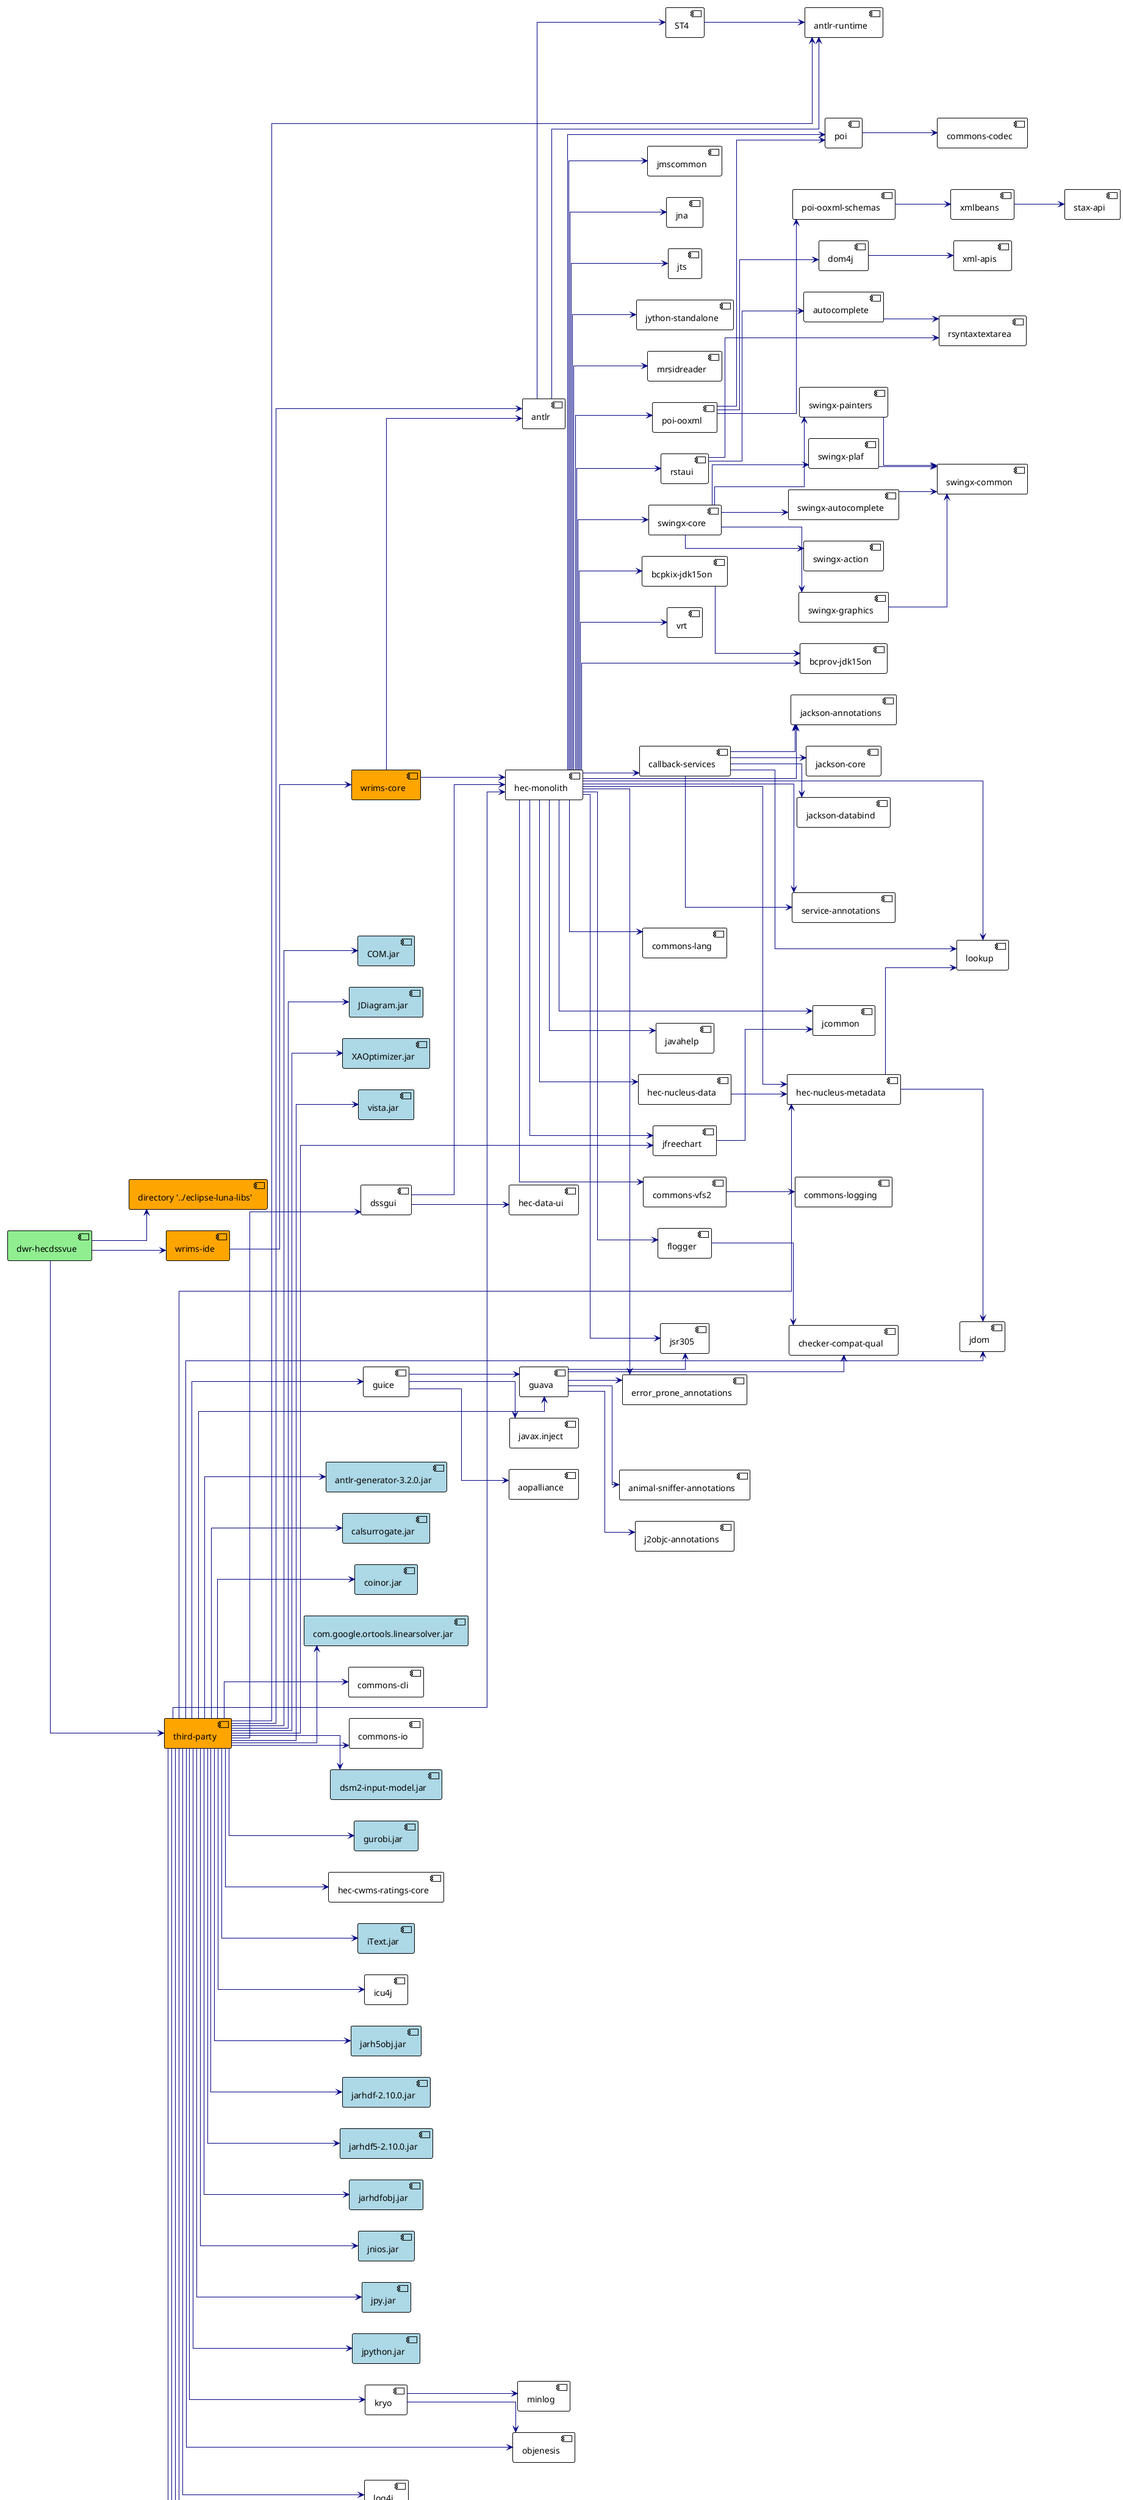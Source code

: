 @startuml

!theme plain
left to right direction
skinparam linetype ortho

component dwr_hecdssvue as "dwr-hecdssvue" #lightgreen
component COM as "COM.jar" #lightblue
component JDiagram as "JDiagram.jar" #lightblue
component ST4
component XAOptimizer as "XAOptimizer.jar" #lightblue
component animal_sniffer_annotations as "animal-sniffer-annotations"
component antlr
component antlr_generator as "antlr-generator-3.2.0.jar" #lightblue
component antlr_runtime as "antlr-runtime"
component aopalliance
component autocomplete
component bcpkix_jdk15on as "bcpkix-jdk15on"
component bcprov_jdk15on as "bcprov-jdk15on"
component callback_services as "callback-services"
component calsurrogate as "calsurrogate.jar" #lightblue
component checker_compat_qual as "checker-compat-qual"
component coinor as "coinor.jar" #lightblue
component linearsolver as "com.google.ortools.linearsolver.jar" #lightblue
component commons_cli as "commons-cli"
component commons_codec as "commons-codec"
component commons_io as "commons-io"
component commons_lang as "commons-lang"
component commons_logging as "commons-logging"
component commons_vfs2 as "commons-vfs2"
component luna_libs as "directory '../eclipse-luna-libs'" #orange
component dom4j
component dsm2_input_model as "dsm2-input-model.jar" #lightblue
component dssgui
component error_prone_annotations
component flogger
component guava
component guice
component gurobi as "gurobi.jar" #lightblue
component hec_cwms_ratings_core as "hec-cwms-ratings-core"
component hec_data_ui as "hec-data-ui"
component hec_monolith as "hec-monolith"
component hec_nucleus_data as "hec-nucleus-data"
component hec_nucleus_metadata as "hec-nucleus-metadata"
component iText as "iText.jar" #lightblue
component icu4j
component j2objc_annotations as "j2objc-annotations"
component jackson_annotations as "jackson-annotations"
component jackson_core as "jackson-core"
component jackson_databind as "jackson-databind"
component jarh5obj as "jarh5obj.jar" #lightblue
component jarhdf as "jarhdf-2.10.0.jar" #lightblue
component jarhdf5 as "jarhdf5-2.10.0.jar" #lightblue
component jarhdfobj as "jarhdfobj.jar" #lightblue
component javahelp
component javax_inject as "javax.inject"
component jcommon
component jdom
component jfreechart
component jmscommon
component jna
component jnios as "jnios.jar" #lightblue
component jpy as "jpy.jar" #lightblue
component jpython as "jpython.jar" #lightblue
component jsr305
component jts
component jython as "jython-standalone"
component kryo
component log4j
component lookup
component minlog
component misc as "misc-1.2.jar" #lightblue
component mrsidreader
component objenesis
component poi
component poi_ooxml as "poi-ooxml"
component poi_ooxml_schemas as "poi-ooxml-schemas"
component rstaui
component rsyntaxtextarea
component service_annotations as "service-annotations"
component slf4j_api as "slf4j-api"
component slf4j_nop as "slf4j-nop"
component sqljdbc4 as "sqljdbc4-2.0.jar" #lightblue
component stax as "stax-api"
component swingx_action as "swingx-action"
component swingx_autocomplete as "swingx-autocomplete"
component swingx_common as "swingx-common"
component swingx_core as "swingx-core"
component swingx_graphics as "swingx-graphics"
component swingx_painters as "swingx-painters"
component swingx_plaf as "swingx-plaf"
component swixml as "swixml.jar" #lightblue
component third_party as "third-party" #orange
component vista as "vista.jar" #lightblue
component vrt
component wrims_core as "wrims-core" #orange
component wrims_ide as "wrims-ide" #orange
component xml_apis as "xml-apis"
component xmlbeans

dwr_hecdssvue                   -[#000082,plain]->  luna_libs
dwr_hecdssvue                   -[#000082,plain]->  third_party                  
dwr_hecdssvue                   -[#000082,plain]->  wrims_ide                  
ST4                      -[#000082,plain]->  antlr_runtime                  
antlr                    -[#000082,plain]->  ST4                     
antlr                    -[#000082,plain]->  antlr_runtime                  
autocomplete             -[#000082,plain]->  rsyntaxtextarea         
bcpkix_jdk15on                    -[#000082,plain]->  bcprov_jdk15on                  
callback_services                    -[#000082,plain]->  jackson_annotations                  
callback_services                    -[#000082,plain]->  jackson_core                  
callback_services                    -[#000082,plain]->  jackson_databind                   
callback_services                    -[#000082,plain]->  lookup                  
callback_services                    -[#000082,plain]->  service_annotations                  
commons_vfs2                   -[#000082,plain]->  commons_logging                  
dom4j                    -[#000082,plain]->  xml_apis                   
dssgui                   -[#000082,plain]->  hec_data_ui                  
dssgui                   -[#000082,plain]->  hec_monolith                  
flogger                  -[#000082,plain]->  checker_compat_qual                  
guava                    -[#000082,plain]->  animal_sniffer_annotations                  
guava                    -[#000082,plain]->  checker_compat_qual                  
guava                    -[#000082,plain]->  error_prone_annotations 
guava                    -[#000082,plain]->  j2objc_annotations                  
guava                    -[#000082,plain]->  jsr305                  
guice                    -[#000082,plain]->  aopalliance             
guice                    -[#000082,plain]->  guava                   
guice                    -[#000082,plain]->  javax_inject                  
hec_monolith                   -[#000082,plain]->  bcpkix_jdk15on                   
hec_monolith                   -[#000082,plain]->  bcprov_jdk15on                  
hec_monolith                   -[#000082,plain]->  callback_services                   
hec_monolith                   -[#000082,plain]->  commons_lang                  
hec_monolith                   -[#000082,plain]->  commons_vfs2                  
hec_monolith                   -[#000082,plain]->  error_prone_annotations 
hec_monolith                   -[#000082,plain]->  flogger                 
hec_monolith                   -[#000082,plain]->  hec_nucleus_data                  
hec_monolith                   -[#000082,plain]->  hec_nucleus_metadata                  
hec_monolith                   -[#000082,plain]->  jackson_annotations                  
hec_monolith                   -[#000082,plain]->  javahelp                
hec_monolith                   -[#000082,plain]->  jcommon                 
hec_monolith                   -[#000082,plain]->  jfreechart              
hec_monolith                   -[#000082,plain]->  jmscommon               
hec_monolith                   -[#000082,plain]->  jna                     
hec_monolith                   -[#000082,plain]->  jsr305                  
hec_monolith                   -[#000082,plain]->  jts                     
hec_monolith                   -[#000082,plain]->  jython                  
hec_monolith                   -[#000082,plain]->  lookup                  
hec_monolith                   -[#000082,plain]->  mrsidreader             
hec_monolith                   -[#000082,plain]->  poi                     
hec_monolith                   -[#000082,plain]->  poi_ooxml                   
hec_monolith                   -[#000082,plain]->  rstaui                  
hec_monolith                   -[#000082,plain]->  service_annotations                  
hec_monolith                   -[#000082,plain]->  swingx_core                  
hec_monolith                   -[#000082,plain]->  vrt                     
hec_nucleus_data                   -[#000082,plain]->  hec_nucleus_metadata                  
hec_nucleus_metadata                   -[#000082,plain]->  jdom                    
hec_nucleus_metadata                   -[#000082,plain]->  lookup                  
jfreechart               -[#000082,plain]->  jcommon                 
kryo                     -[#000082,plain]->  minlog                  
kryo                     -[#000082,plain]->  objenesis               
poi                      -[#000082,plain]->  commons_codec                  
poi_ooxml                    -[#000082,plain]->  dom4j                   
poi_ooxml                    -[#000082,plain]->  poi                     
poi_ooxml                    -[#000082,plain]->  poi_ooxml_schemas                  
poi_ooxml_schemas                   -[#000082,plain]->  xmlbeans                
rstaui                   -[#000082,plain]->  autocomplete            
rstaui                   -[#000082,plain]->  rsyntaxtextarea         
slf4j_nop                   -[#000082,plain]->  slf4j_api                  
swingx_autocomplete                   -[#000082,plain]->  swingx_common                  
swingx_core                   -[#000082,plain]->  swingx_action                  
swingx_core                   -[#000082,plain]->  swingx_autocomplete                  
swingx_core                   -[#000082,plain]->  swingx_graphics                  
swingx_core                   -[#000082,plain]->  swingx_painters                  
swingx_core                   -[#000082,plain]->  swingx_plaf                  
swingx_graphics                   -[#000082,plain]->  swingx_common                  
swingx_painters                   -[#000082,plain]->  swingx_common                  
swingx_plaf                   -[#000082,plain]->  swingx_common                  
third_party                   -[#000082,plain]->  COM                     
third_party                   -[#000082,plain]->  JDiagram                
third_party                   -[#000082,plain]->  XAOptimizer             
third_party                   -[#000082,plain]->  antlr                   
third_party                   -[#000082,plain]->  antlr_generator                  
third_party                   -[#000082,plain]->  antlr_runtime                  
third_party                   -[#000082,plain]->  calsurrogate            
third_party                   -[#000082,plain]->  coinor                  
third_party                   -[#000082,plain]->  linearsolver                  
third_party                   -[#000082,plain]->  commons_cli                  
third_party                   -[#000082,plain]->  commons_io                  
third_party                   -[#000082,plain]->  dsm2_input_model                  
third_party                   -[#000082,plain]->  dssgui                  
third_party                   -[#000082,plain]->  guava                   
third_party                   -[#000082,plain]->  guice                   
third_party                   -[#000082,plain]->  gurobi                  
third_party                   -[#000082,plain]->  hec_cwms_ratings_core                  
third_party                   -[#000082,plain]->  hec_monolith                  
third_party                   -[#000082,plain]->  hec_nucleus_metadata                  
third_party                   -[#000082,plain]->  iText                   
third_party                   -[#000082,plain]->  icu4j                   
third_party                   -[#000082,plain]->  jarh5obj                
third_party                   -[#000082,plain]->  jarhdf                  
third_party                   -[#000082,plain]->  jarhdf5                  
third_party                   -[#000082,plain]->  jarhdfobj               
third_party                   -[#000082,plain]->  jdom                    
third_party                   -[#000082,plain]->  jfreechart              
third_party                   -[#000082,plain]->  jnios                   
third_party                   -[#000082,plain]->  jpy                     
third_party                   -[#000082,plain]->  jpython                 
third_party                   -[#000082,plain]->  kryo                    
third_party                   -[#000082,plain]->  log4j                   
third_party                   -[#000082,plain]->  misc                  
third_party                   -[#000082,plain]->  objenesis               
third_party                   -[#000082,plain]->  slf4j_nop                  
third_party                   -[#000082,plain]->  sqljdbc4                  
third_party                   -[#000082,plain]->  swixml                  
third_party                   -[#000082,plain]->  vista                   
wrims_core                   -[#000082,plain]->  antlr                   
wrims_core                   -[#000082,plain]->  hec_monolith                  
wrims_ide                   -[#000082,plain]->  wrims_core                  
xmlbeans                 -[#000082,plain]->  stax

footer "green components indicate the primary module being represented \n orange components indicate key local modules \n blue components indicate locally-stored third-party jars"

@enduml
